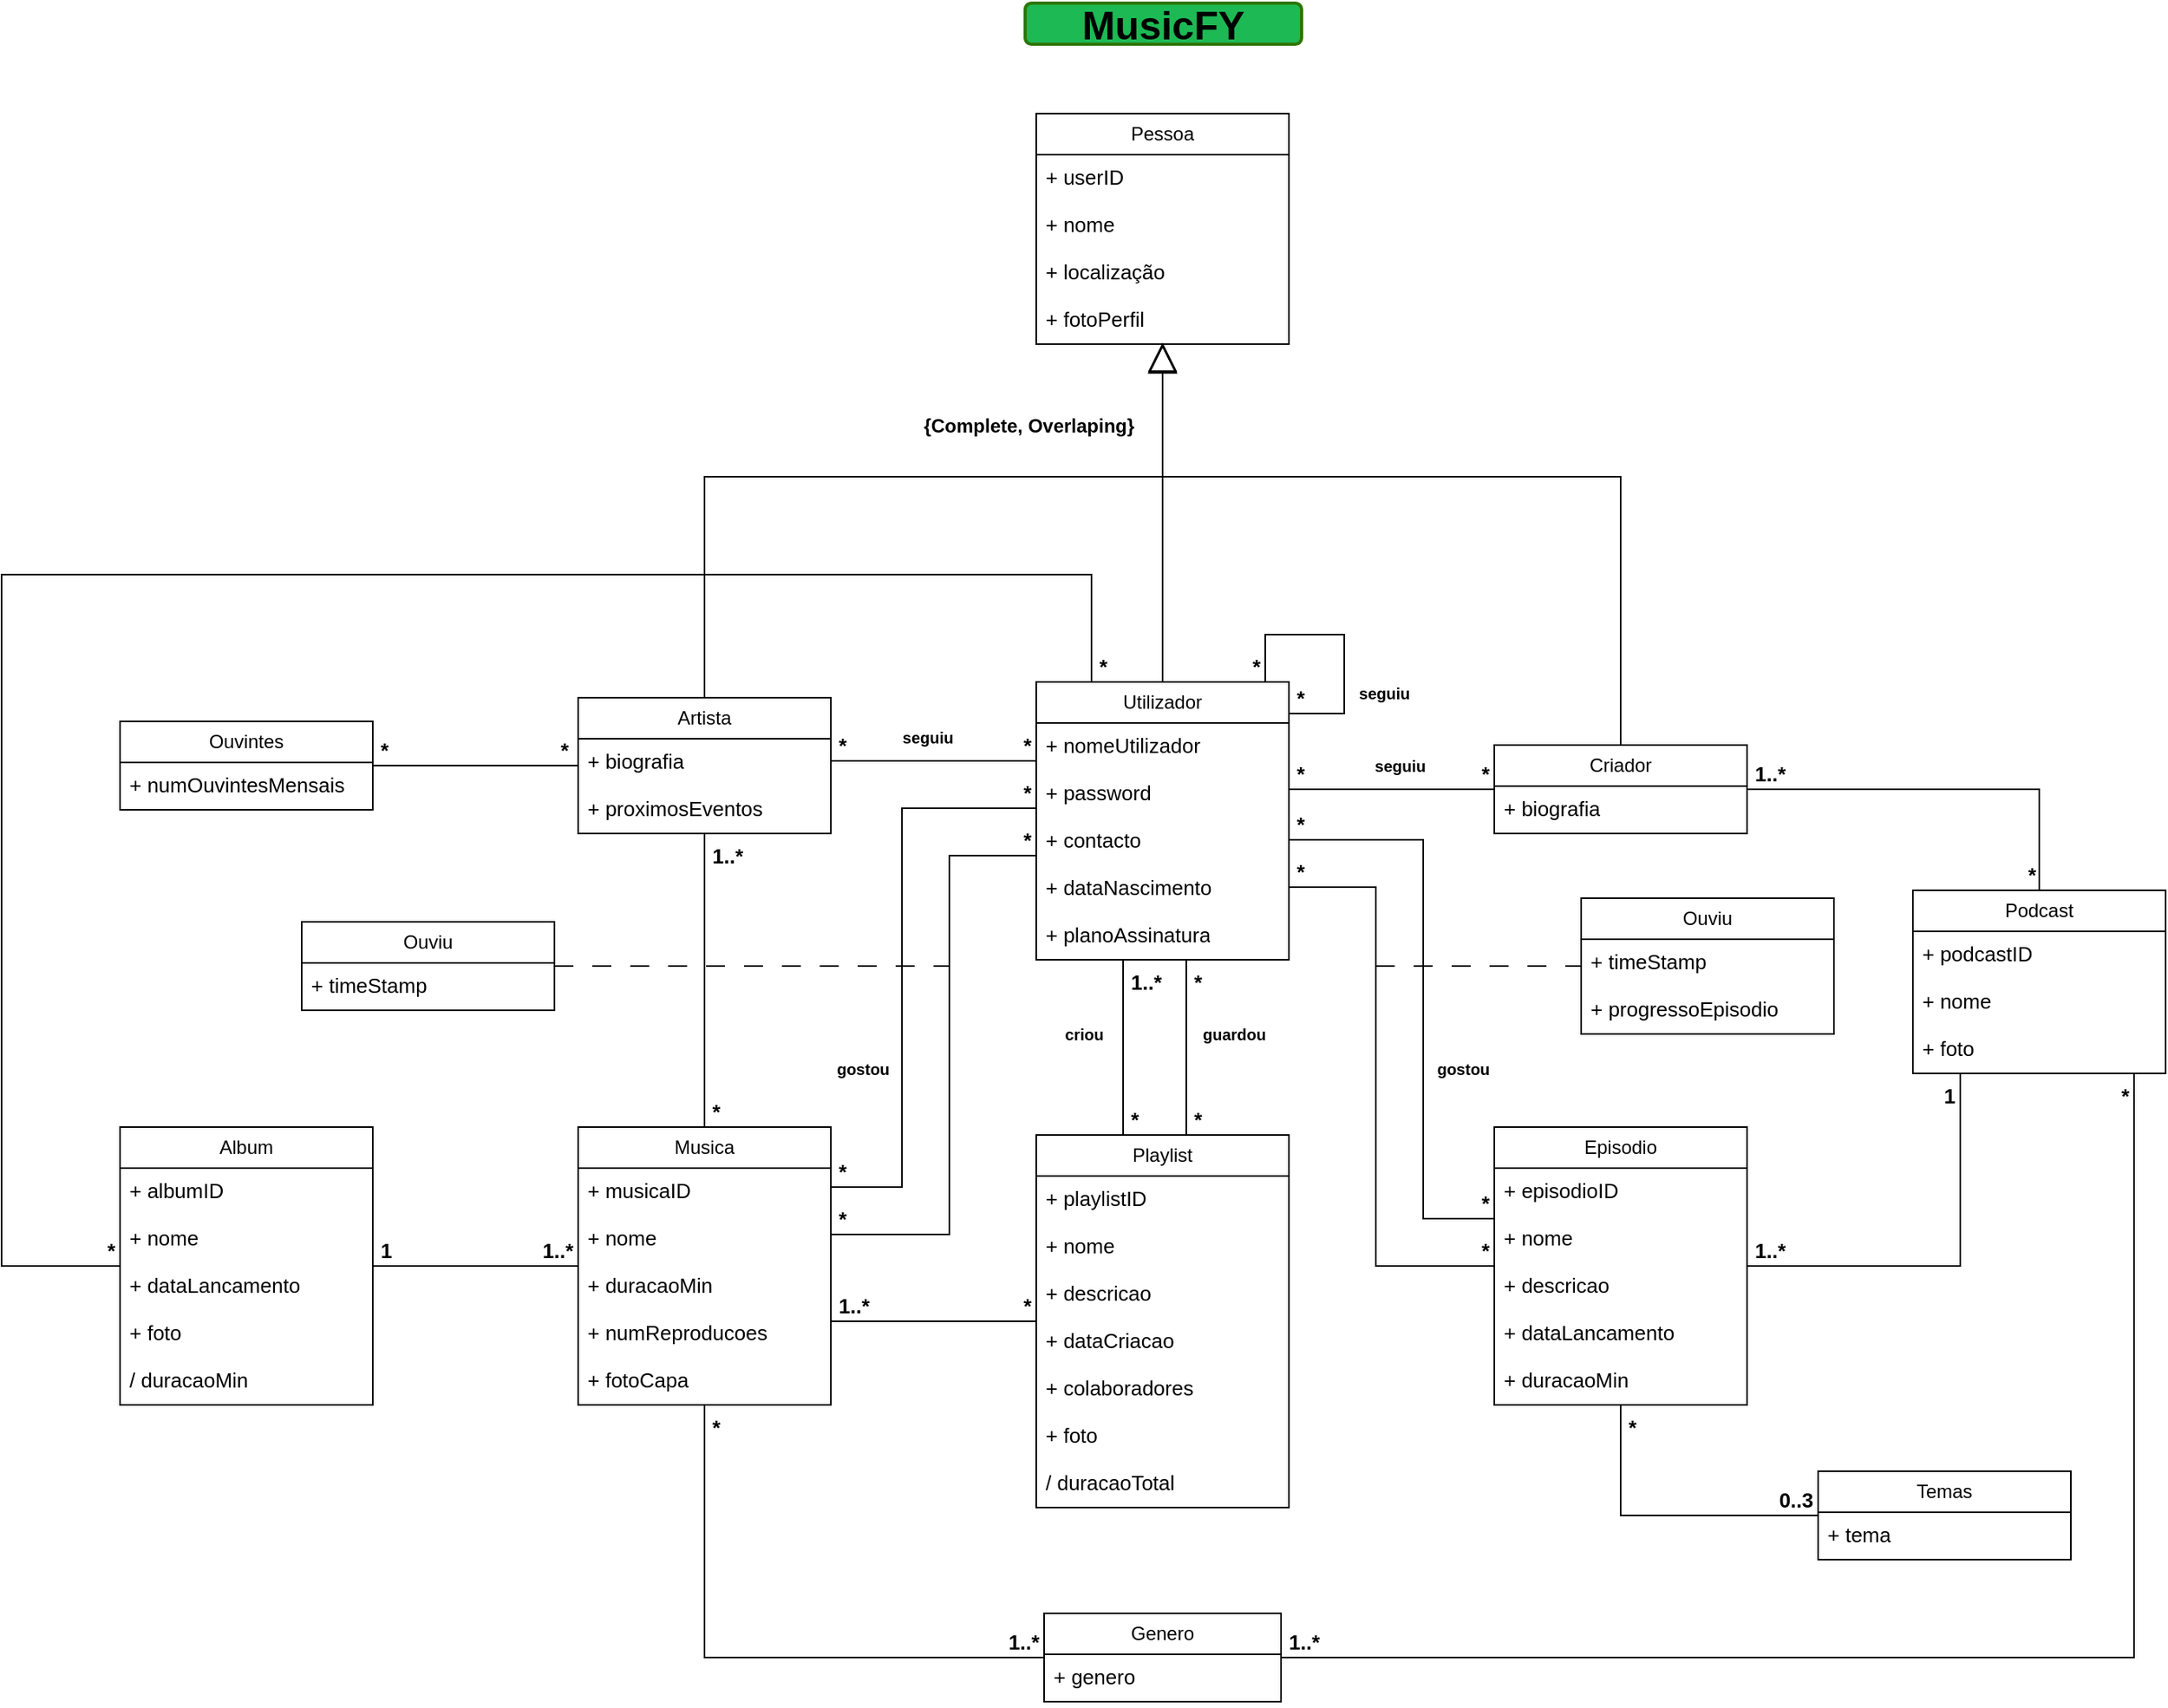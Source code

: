 <mxfile version="24.8.0">
  <diagram name="Page-1" id="qOnNGqMz24hwGzcETxFr">
    <mxGraphModel dx="3057" dy="847" grid="1" gridSize="10" guides="1" tooltips="1" connect="1" arrows="1" fold="1" page="1" pageScale="1" pageWidth="850" pageHeight="1100" math="0" shadow="0">
      <root>
        <mxCell id="0" />
        <mxCell id="1" parent="0" />
        <mxCell id="LYpr6np8xUgFel-0EcRk-18" value="Pessoa" style="swimlane;fontStyle=0;childLayout=stackLayout;horizontal=1;startSize=26;fillColor=none;horizontalStack=0;resizeParent=1;resizeParentMax=0;resizeLast=0;collapsible=1;marginBottom=0;whiteSpace=wrap;html=1;" parent="1" vertex="1">
          <mxGeometry x="345" y="78" width="160" height="146" as="geometry" />
        </mxCell>
        <mxCell id="LYpr6np8xUgFel-0EcRk-19" value="+ userID" style="text;strokeColor=none;fillColor=none;align=left;verticalAlign=top;spacingLeft=4;spacingRight=4;overflow=hidden;rotatable=0;points=[[0,0.5],[1,0.5]];portConstraint=eastwest;whiteSpace=wrap;html=1;fontSize=13;" parent="LYpr6np8xUgFel-0EcRk-18" vertex="1">
          <mxGeometry y="26" width="160" height="30" as="geometry" />
        </mxCell>
        <mxCell id="LYpr6np8xUgFel-0EcRk-20" value="+ nome" style="text;strokeColor=none;fillColor=none;align=left;verticalAlign=top;spacingLeft=4;spacingRight=4;overflow=hidden;rotatable=0;points=[[0,0.5],[1,0.5]];portConstraint=eastwest;whiteSpace=wrap;html=1;fontSize=13;" parent="LYpr6np8xUgFel-0EcRk-18" vertex="1">
          <mxGeometry y="56" width="160" height="30" as="geometry" />
        </mxCell>
        <mxCell id="LYpr6np8xUgFel-0EcRk-21" value="+ localização" style="text;strokeColor=none;fillColor=none;align=left;verticalAlign=top;spacingLeft=4;spacingRight=4;overflow=hidden;rotatable=0;points=[[0,0.5],[1,0.5]];portConstraint=eastwest;whiteSpace=wrap;html=1;fontSize=13;" parent="LYpr6np8xUgFel-0EcRk-18" vertex="1">
          <mxGeometry y="86" width="160" height="30" as="geometry" />
        </mxCell>
        <mxCell id="LYpr6np8xUgFel-0EcRk-22" value="+ fotoPerfil" style="text;strokeColor=none;fillColor=none;align=left;verticalAlign=top;spacingLeft=4;spacingRight=4;overflow=hidden;rotatable=0;points=[[0,0.5],[1,0.5]];portConstraint=eastwest;whiteSpace=wrap;html=1;fontSize=13;" parent="LYpr6np8xUgFel-0EcRk-18" vertex="1">
          <mxGeometry y="116" width="160" height="30" as="geometry" />
        </mxCell>
        <mxCell id="LYpr6np8xUgFel-0EcRk-23" value="Utilizador" style="swimlane;fontStyle=0;childLayout=stackLayout;horizontal=1;startSize=26;fillColor=none;horizontalStack=0;resizeParent=1;resizeParentMax=0;resizeLast=0;collapsible=1;marginBottom=0;whiteSpace=wrap;html=1;" parent="1" vertex="1">
          <mxGeometry x="345" y="438" width="160" height="176" as="geometry" />
        </mxCell>
        <mxCell id="LYpr6np8xUgFel-0EcRk-32" value="+ nomeUtilizador" style="text;strokeColor=none;fillColor=none;align=left;verticalAlign=top;spacingLeft=4;spacingRight=4;overflow=hidden;rotatable=0;points=[[0,0.5],[1,0.5]];portConstraint=eastwest;whiteSpace=wrap;html=1;fontSize=13;" parent="LYpr6np8xUgFel-0EcRk-23" vertex="1">
          <mxGeometry y="26" width="160" height="30" as="geometry" />
        </mxCell>
        <mxCell id="LYpr6np8xUgFel-0EcRk-33" value="+ password" style="text;strokeColor=none;fillColor=none;align=left;verticalAlign=top;spacingLeft=4;spacingRight=4;overflow=hidden;rotatable=0;points=[[0,0.5],[1,0.5]];portConstraint=eastwest;whiteSpace=wrap;html=1;fontSize=13;" parent="LYpr6np8xUgFel-0EcRk-23" vertex="1">
          <mxGeometry y="56" width="160" height="30" as="geometry" />
        </mxCell>
        <mxCell id="LYpr6np8xUgFel-0EcRk-34" value="+ contacto" style="text;strokeColor=none;fillColor=none;align=left;verticalAlign=top;spacingLeft=4;spacingRight=4;overflow=hidden;rotatable=0;points=[[0,0.5],[1,0.5]];portConstraint=eastwest;whiteSpace=wrap;html=1;fontSize=13;" parent="LYpr6np8xUgFel-0EcRk-23" vertex="1">
          <mxGeometry y="86" width="160" height="30" as="geometry" />
        </mxCell>
        <mxCell id="LYpr6np8xUgFel-0EcRk-39" value="+ dataNascimento" style="text;strokeColor=none;fillColor=none;align=left;verticalAlign=top;spacingLeft=4;spacingRight=4;overflow=hidden;rotatable=0;points=[[0,0.5],[1,0.5]];portConstraint=eastwest;whiteSpace=wrap;html=1;fontSize=13;" parent="LYpr6np8xUgFel-0EcRk-23" vertex="1">
          <mxGeometry y="116" width="160" height="30" as="geometry" />
        </mxCell>
        <mxCell id="7EQioC66Jk_MJ72lr7w4-10" value="+ planoAssinatura" style="text;strokeColor=none;fillColor=none;align=left;verticalAlign=top;spacingLeft=4;spacingRight=4;overflow=hidden;rotatable=0;points=[[0,0.5],[1,0.5]];portConstraint=eastwest;whiteSpace=wrap;html=1;fontSize=13;" parent="LYpr6np8xUgFel-0EcRk-23" vertex="1">
          <mxGeometry y="146" width="160" height="30" as="geometry" />
        </mxCell>
        <mxCell id="LYpr6np8xUgFel-0EcRk-27" value="Artista" style="swimlane;fontStyle=0;childLayout=stackLayout;horizontal=1;startSize=26;fillColor=none;horizontalStack=0;resizeParent=1;resizeParentMax=0;resizeLast=0;collapsible=1;marginBottom=0;whiteSpace=wrap;html=1;" parent="1" vertex="1">
          <mxGeometry x="55" y="448" width="160" height="86" as="geometry" />
        </mxCell>
        <mxCell id="LYpr6np8xUgFel-0EcRk-28" value="+ biografia" style="text;strokeColor=none;fillColor=none;align=left;verticalAlign=top;spacingLeft=4;spacingRight=4;overflow=hidden;rotatable=0;points=[[0,0.5],[1,0.5]];portConstraint=eastwest;whiteSpace=wrap;html=1;fontSize=13;" parent="LYpr6np8xUgFel-0EcRk-27" vertex="1">
          <mxGeometry y="26" width="160" height="30" as="geometry" />
        </mxCell>
        <mxCell id="LYpr6np8xUgFel-0EcRk-29" value="+ proximosEventos" style="text;strokeColor=none;fillColor=none;align=left;verticalAlign=top;spacingLeft=4;spacingRight=4;overflow=hidden;rotatable=0;points=[[0,0.5],[1,0.5]];portConstraint=eastwest;whiteSpace=wrap;html=1;fontSize=13;" parent="LYpr6np8xUgFel-0EcRk-27" vertex="1">
          <mxGeometry y="56" width="160" height="30" as="geometry" />
        </mxCell>
        <mxCell id="LYpr6np8xUgFel-0EcRk-31" value="Criador" style="swimlane;fontStyle=0;childLayout=stackLayout;horizontal=1;startSize=26;fillColor=none;horizontalStack=0;resizeParent=1;resizeParentMax=0;resizeLast=0;collapsible=1;marginBottom=0;whiteSpace=wrap;html=1;" parent="1" vertex="1">
          <mxGeometry x="635" y="478" width="160" height="56" as="geometry" />
        </mxCell>
        <mxCell id="LYpr6np8xUgFel-0EcRk-24" value="+ biografia" style="text;strokeColor=none;fillColor=none;align=left;verticalAlign=top;spacingLeft=4;spacingRight=4;overflow=hidden;rotatable=0;points=[[0,0.5],[1,0.5]];portConstraint=eastwest;whiteSpace=wrap;html=1;fontSize=13;" parent="LYpr6np8xUgFel-0EcRk-31" vertex="1">
          <mxGeometry y="26" width="160" height="30" as="geometry" />
        </mxCell>
        <mxCell id="LYpr6np8xUgFel-0EcRk-35" value="" style="endArrow=block;endSize=16;endFill=0;html=1;rounded=0;" parent="1" source="LYpr6np8xUgFel-0EcRk-27" target="LYpr6np8xUgFel-0EcRk-18" edge="1">
          <mxGeometry width="160" relative="1" as="geometry">
            <mxPoint x="370" y="438" as="sourcePoint" />
            <mxPoint x="530" y="438" as="targetPoint" />
            <Array as="points">
              <mxPoint x="135" y="308" />
              <mxPoint x="425" y="308" />
            </Array>
          </mxGeometry>
        </mxCell>
        <mxCell id="LYpr6np8xUgFel-0EcRk-36" value="&lt;font style=&quot;font-size: 12px;&quot;&gt;&lt;b&gt;{Complete, Overlaping}&lt;/b&gt;&lt;/font&gt;" style="endArrow=block;endSize=16;endFill=0;html=1;rounded=0;exitX=0.5;exitY=0;exitDx=0;exitDy=0;" parent="1" source="LYpr6np8xUgFel-0EcRk-23" edge="1">
          <mxGeometry x="0.513" y="85" width="160" relative="1" as="geometry">
            <mxPoint x="425" y="440" as="sourcePoint" />
            <mxPoint x="425" y="223" as="targetPoint" />
            <Array as="points">
              <mxPoint x="425" y="307" />
            </Array>
            <mxPoint as="offset" />
          </mxGeometry>
        </mxCell>
        <mxCell id="LYpr6np8xUgFel-0EcRk-37" value="" style="endArrow=block;endSize=16;endFill=0;html=1;rounded=0;" parent="1" source="LYpr6np8xUgFel-0EcRk-31" target="LYpr6np8xUgFel-0EcRk-18" edge="1">
          <mxGeometry x="-0.225" y="45" width="160" relative="1" as="geometry">
            <mxPoint x="570" y="298" as="sourcePoint" />
            <mxPoint x="460" y="278" as="targetPoint" />
            <Array as="points">
              <mxPoint x="715" y="308" />
              <mxPoint x="425" y="308" />
            </Array>
            <mxPoint as="offset" />
          </mxGeometry>
        </mxCell>
        <mxCell id="LYpr6np8xUgFel-0EcRk-40" value="" style="endArrow=none;html=1;edgeStyle=orthogonalEdgeStyle;rounded=0;verticalAlign=middle;" parent="1" source="LYpr6np8xUgFel-0EcRk-23" target="LYpr6np8xUgFel-0EcRk-23" edge="1">
          <mxGeometry relative="1" as="geometry">
            <mxPoint x="720" y="410" as="sourcePoint" />
            <mxPoint x="880" y="410" as="targetPoint" />
            <Array as="points">
              <mxPoint x="540" y="458" />
              <mxPoint x="540" y="408" />
              <mxPoint x="490" y="408" />
            </Array>
          </mxGeometry>
        </mxCell>
        <mxCell id="LYpr6np8xUgFel-0EcRk-41" value="*" style="edgeLabel;resizable=0;html=1;align=left;verticalAlign=bottom;labelBackgroundColor=none;fontSize=13;fontStyle=1" parent="LYpr6np8xUgFel-0EcRk-40" connectable="0" vertex="1">
          <mxGeometry x="-1" relative="1" as="geometry">
            <mxPoint x="3" as="offset" />
          </mxGeometry>
        </mxCell>
        <mxCell id="LYpr6np8xUgFel-0EcRk-42" value="*" style="edgeLabel;resizable=0;html=1;align=right;verticalAlign=bottom;labelBackgroundColor=none;fontSize=13;fontStyle=1" parent="LYpr6np8xUgFel-0EcRk-40" connectable="0" vertex="1">
          <mxGeometry x="1" relative="1" as="geometry">
            <mxPoint x="-3" as="offset" />
          </mxGeometry>
        </mxCell>
        <mxCell id="LYpr6np8xUgFel-0EcRk-43" value="MusicFY" style="text;align=center;fontStyle=1;verticalAlign=middle;spacingLeft=3;spacingRight=3;strokeColor=#2D7600;rotatable=0;points=[[0,0.5],[1,0.5]];portConstraint=eastwest;fontSize=25;fontColor=#000000;labelBackgroundColor=none;labelBorderColor=none;rounded=1;fillColor=#1DB954;whiteSpace=wrap;html=1;strokeWidth=2;perimeterSpacing=24;" parent="1" vertex="1">
          <mxGeometry x="338" y="8" width="175" height="26" as="geometry" />
        </mxCell>
        <mxCell id="LYpr6np8xUgFel-0EcRk-48" value="seguiu" style="text;html=1;align=center;verticalAlign=middle;resizable=0;points=[];autosize=1;strokeColor=none;fillColor=none;fontSize=10;fontStyle=1" parent="1" vertex="1">
          <mxGeometry x="540" y="430" width="50" height="30" as="geometry" />
        </mxCell>
        <mxCell id="LYpr6np8xUgFel-0EcRk-49" value="" style="endArrow=none;html=1;edgeStyle=orthogonalEdgeStyle;rounded=0;" parent="1" source="LYpr6np8xUgFel-0EcRk-23" target="LYpr6np8xUgFel-0EcRk-27" edge="1">
          <mxGeometry relative="1" as="geometry">
            <mxPoint x="230" y="615" as="sourcePoint" />
            <mxPoint x="390" y="615" as="targetPoint" />
            <Array as="points">
              <mxPoint x="320" y="488" />
              <mxPoint x="320" y="488" />
            </Array>
          </mxGeometry>
        </mxCell>
        <mxCell id="LYpr6np8xUgFel-0EcRk-50" value="*" style="edgeLabel;resizable=0;html=1;align=right;verticalAlign=bottom;fontSize=13;fontStyle=1;labelBackgroundColor=none;" parent="LYpr6np8xUgFel-0EcRk-49" connectable="0" vertex="1">
          <mxGeometry x="-1" relative="1" as="geometry">
            <mxPoint x="-3" as="offset" />
          </mxGeometry>
        </mxCell>
        <mxCell id="LYpr6np8xUgFel-0EcRk-51" value="*" style="edgeLabel;resizable=0;html=1;align=left;verticalAlign=bottom;fontSize=13;fontStyle=1;labelBackgroundColor=none;" parent="LYpr6np8xUgFel-0EcRk-49" connectable="0" vertex="1">
          <mxGeometry x="1" relative="1" as="geometry">
            <mxPoint x="3" as="offset" />
          </mxGeometry>
        </mxCell>
        <mxCell id="LYpr6np8xUgFel-0EcRk-52" value="" style="endArrow=none;html=1;edgeStyle=orthogonalEdgeStyle;rounded=0;" parent="1" source="LYpr6np8xUgFel-0EcRk-23" target="LYpr6np8xUgFel-0EcRk-31" edge="1">
          <mxGeometry relative="1" as="geometry">
            <mxPoint x="520" y="485" as="sourcePoint" />
            <mxPoint x="680" y="485" as="targetPoint" />
            <Array as="points">
              <mxPoint x="540" y="506" />
              <mxPoint x="540" y="506" />
            </Array>
          </mxGeometry>
        </mxCell>
        <mxCell id="LYpr6np8xUgFel-0EcRk-53" value="*" style="edgeLabel;resizable=0;html=1;align=left;verticalAlign=bottom;fontSize=13;fontStyle=1;labelBackgroundColor=none;" parent="LYpr6np8xUgFel-0EcRk-52" connectable="0" vertex="1">
          <mxGeometry x="-1" relative="1" as="geometry">
            <mxPoint x="3" as="offset" />
          </mxGeometry>
        </mxCell>
        <mxCell id="LYpr6np8xUgFel-0EcRk-54" value="*" style="edgeLabel;resizable=0;html=1;align=right;verticalAlign=bottom;fontSize=13;fontStyle=1;labelBackgroundColor=none;" parent="LYpr6np8xUgFel-0EcRk-52" connectable="0" vertex="1">
          <mxGeometry x="1" relative="1" as="geometry">
            <mxPoint x="-3" as="offset" />
          </mxGeometry>
        </mxCell>
        <mxCell id="LYpr6np8xUgFel-0EcRk-55" value="Musica" style="swimlane;fontStyle=0;childLayout=stackLayout;horizontal=1;startSize=26;fillColor=none;horizontalStack=0;resizeParent=1;resizeParentMax=0;resizeLast=0;collapsible=1;marginBottom=0;whiteSpace=wrap;html=1;" parent="1" vertex="1">
          <mxGeometry x="55" y="720" width="160" height="176" as="geometry" />
        </mxCell>
        <mxCell id="LYpr6np8xUgFel-0EcRk-56" value="+ musicaID" style="text;strokeColor=none;fillColor=none;align=left;verticalAlign=top;spacingLeft=4;spacingRight=4;overflow=hidden;rotatable=0;points=[[0,0.5],[1,0.5]];portConstraint=eastwest;whiteSpace=wrap;html=1;fontSize=13;" parent="LYpr6np8xUgFel-0EcRk-55" vertex="1">
          <mxGeometry y="26" width="160" height="30" as="geometry" />
        </mxCell>
        <mxCell id="LYpr6np8xUgFel-0EcRk-57" value="+ nome" style="text;strokeColor=none;fillColor=none;align=left;verticalAlign=top;spacingLeft=4;spacingRight=4;overflow=hidden;rotatable=0;points=[[0,0.5],[1,0.5]];portConstraint=eastwest;whiteSpace=wrap;html=1;fontSize=13;" parent="LYpr6np8xUgFel-0EcRk-55" vertex="1">
          <mxGeometry y="56" width="160" height="30" as="geometry" />
        </mxCell>
        <mxCell id="LYpr6np8xUgFel-0EcRk-58" value="+ duracaoMin" style="text;strokeColor=none;fillColor=none;align=left;verticalAlign=top;spacingLeft=4;spacingRight=4;overflow=hidden;rotatable=0;points=[[0,0.5],[1,0.5]];portConstraint=eastwest;whiteSpace=wrap;html=1;fontSize=13;" parent="LYpr6np8xUgFel-0EcRk-55" vertex="1">
          <mxGeometry y="86" width="160" height="30" as="geometry" />
        </mxCell>
        <mxCell id="LYpr6np8xUgFel-0EcRk-59" value="+ numReproducoes" style="text;strokeColor=none;fillColor=none;align=left;verticalAlign=top;spacingLeft=4;spacingRight=4;overflow=hidden;rotatable=0;points=[[0,0.5],[1,0.5]];portConstraint=eastwest;whiteSpace=wrap;html=1;fontSize=13;" parent="LYpr6np8xUgFel-0EcRk-55" vertex="1">
          <mxGeometry y="116" width="160" height="30" as="geometry" />
        </mxCell>
        <mxCell id="LYpr6np8xUgFel-0EcRk-60" value="+ fotoCapa" style="text;strokeColor=none;fillColor=none;align=left;verticalAlign=top;spacingLeft=4;spacingRight=4;overflow=hidden;rotatable=0;points=[[0,0.5],[1,0.5]];portConstraint=eastwest;whiteSpace=wrap;html=1;fontSize=13;" parent="LYpr6np8xUgFel-0EcRk-55" vertex="1">
          <mxGeometry y="146" width="160" height="30" as="geometry" />
        </mxCell>
        <mxCell id="LYpr6np8xUgFel-0EcRk-61" value="" style="endArrow=none;html=1;edgeStyle=orthogonalEdgeStyle;rounded=0;" parent="1" source="LYpr6np8xUgFel-0EcRk-27" target="LYpr6np8xUgFel-0EcRk-55" edge="1">
          <mxGeometry relative="1" as="geometry">
            <mxPoint x="300" y="665" as="sourcePoint" />
            <mxPoint x="460" y="665" as="targetPoint" />
          </mxGeometry>
        </mxCell>
        <mxCell id="LYpr6np8xUgFel-0EcRk-62" value="1..*" style="edgeLabel;resizable=0;html=1;align=left;verticalAlign=top;fontSize=13;fontStyle=1;labelBackgroundColor=none;" parent="LYpr6np8xUgFel-0EcRk-61" connectable="0" vertex="1">
          <mxGeometry x="-1" relative="1" as="geometry">
            <mxPoint x="3" as="offset" />
          </mxGeometry>
        </mxCell>
        <mxCell id="LYpr6np8xUgFel-0EcRk-63" value="*" style="edgeLabel;resizable=0;html=1;align=left;verticalAlign=bottom;fontSize=13;fontStyle=1;labelBackgroundColor=none;" parent="LYpr6np8xUgFel-0EcRk-61" connectable="0" vertex="1">
          <mxGeometry x="1" relative="1" as="geometry">
            <mxPoint x="3" as="offset" />
          </mxGeometry>
        </mxCell>
        <mxCell id="LYpr6np8xUgFel-0EcRk-64" value="Album" style="swimlane;fontStyle=0;childLayout=stackLayout;horizontal=1;startSize=26;fillColor=none;horizontalStack=0;resizeParent=1;resizeParentMax=0;resizeLast=0;collapsible=1;marginBottom=0;whiteSpace=wrap;html=1;" parent="1" vertex="1">
          <mxGeometry x="-235" y="720" width="160" height="176" as="geometry" />
        </mxCell>
        <mxCell id="LYpr6np8xUgFel-0EcRk-65" value="+ albumID" style="text;strokeColor=none;fillColor=none;align=left;verticalAlign=top;spacingLeft=4;spacingRight=4;overflow=hidden;rotatable=0;points=[[0,0.5],[1,0.5]];portConstraint=eastwest;whiteSpace=wrap;html=1;fontSize=13;" parent="LYpr6np8xUgFel-0EcRk-64" vertex="1">
          <mxGeometry y="26" width="160" height="30" as="geometry" />
        </mxCell>
        <mxCell id="LYpr6np8xUgFel-0EcRk-66" value="+ nome" style="text;strokeColor=none;fillColor=none;align=left;verticalAlign=top;spacingLeft=4;spacingRight=4;overflow=hidden;rotatable=0;points=[[0,0.5],[1,0.5]];portConstraint=eastwest;whiteSpace=wrap;html=1;fontSize=13;" parent="LYpr6np8xUgFel-0EcRk-64" vertex="1">
          <mxGeometry y="56" width="160" height="30" as="geometry" />
        </mxCell>
        <mxCell id="LYpr6np8xUgFel-0EcRk-67" value="+ dataLancamento" style="text;strokeColor=none;fillColor=none;align=left;verticalAlign=top;spacingLeft=4;spacingRight=4;overflow=hidden;rotatable=0;points=[[0,0.5],[1,0.5]];portConstraint=eastwest;whiteSpace=wrap;html=1;fontSize=13;" parent="LYpr6np8xUgFel-0EcRk-64" vertex="1">
          <mxGeometry y="86" width="160" height="30" as="geometry" />
        </mxCell>
        <mxCell id="LYpr6np8xUgFel-0EcRk-68" value="+ foto" style="text;strokeColor=none;fillColor=none;align=left;verticalAlign=top;spacingLeft=4;spacingRight=4;overflow=hidden;rotatable=0;points=[[0,0.5],[1,0.5]];portConstraint=eastwest;whiteSpace=wrap;html=1;fontSize=13;" parent="LYpr6np8xUgFel-0EcRk-64" vertex="1">
          <mxGeometry y="116" width="160" height="30" as="geometry" />
        </mxCell>
        <mxCell id="LYpr6np8xUgFel-0EcRk-69" value="/ duracaoMin" style="text;strokeColor=none;fillColor=none;align=left;verticalAlign=top;spacingLeft=4;spacingRight=4;overflow=hidden;rotatable=0;points=[[0,0.5],[1,0.5]];portConstraint=eastwest;whiteSpace=wrap;html=1;fontSize=13;" parent="LYpr6np8xUgFel-0EcRk-64" vertex="1">
          <mxGeometry y="146" width="160" height="30" as="geometry" />
        </mxCell>
        <mxCell id="LYpr6np8xUgFel-0EcRk-78" value="" style="endArrow=none;html=1;edgeStyle=orthogonalEdgeStyle;rounded=0;" parent="1" source="LYpr6np8xUgFel-0EcRk-64" target="LYpr6np8xUgFel-0EcRk-55" edge="1">
          <mxGeometry relative="1" as="geometry">
            <mxPoint x="-40" y="820" as="sourcePoint" />
            <mxPoint x="120" y="820" as="targetPoint" />
          </mxGeometry>
        </mxCell>
        <mxCell id="LYpr6np8xUgFel-0EcRk-79" value="1" style="edgeLabel;resizable=0;html=1;align=left;verticalAlign=bottom;fontSize=13;fontStyle=1;labelBackgroundColor=none;" parent="LYpr6np8xUgFel-0EcRk-78" connectable="0" vertex="1">
          <mxGeometry x="-1" relative="1" as="geometry">
            <mxPoint x="3" as="offset" />
          </mxGeometry>
        </mxCell>
        <mxCell id="LYpr6np8xUgFel-0EcRk-80" value="1..*" style="edgeLabel;resizable=0;html=1;align=right;verticalAlign=bottom;fontSize=13;fontStyle=1;labelBackgroundColor=none;" parent="LYpr6np8xUgFel-0EcRk-78" connectable="0" vertex="1">
          <mxGeometry x="1" relative="1" as="geometry">
            <mxPoint x="-3" as="offset" />
          </mxGeometry>
        </mxCell>
        <mxCell id="LYpr6np8xUgFel-0EcRk-81" value="Podcast" style="swimlane;fontStyle=0;childLayout=stackLayout;horizontal=1;startSize=26;fillColor=none;horizontalStack=0;resizeParent=1;resizeParentMax=0;resizeLast=0;collapsible=1;marginBottom=0;whiteSpace=wrap;html=1;" parent="1" vertex="1">
          <mxGeometry x="900" y="570" width="160" height="116" as="geometry" />
        </mxCell>
        <mxCell id="LYpr6np8xUgFel-0EcRk-82" value="+ podcastID" style="text;strokeColor=none;fillColor=none;align=left;verticalAlign=top;spacingLeft=4;spacingRight=4;overflow=hidden;rotatable=0;points=[[0,0.5],[1,0.5]];portConstraint=eastwest;whiteSpace=wrap;html=1;fontSize=13;" parent="LYpr6np8xUgFel-0EcRk-81" vertex="1">
          <mxGeometry y="26" width="160" height="30" as="geometry" />
        </mxCell>
        <mxCell id="LYpr6np8xUgFel-0EcRk-83" value="+ nome" style="text;strokeColor=none;fillColor=none;align=left;verticalAlign=top;spacingLeft=4;spacingRight=4;overflow=hidden;rotatable=0;points=[[0,0.5],[1,0.5]];portConstraint=eastwest;whiteSpace=wrap;html=1;fontSize=13;" parent="LYpr6np8xUgFel-0EcRk-81" vertex="1">
          <mxGeometry y="56" width="160" height="30" as="geometry" />
        </mxCell>
        <mxCell id="LYpr6np8xUgFel-0EcRk-85" value="+ foto" style="text;strokeColor=none;fillColor=none;align=left;verticalAlign=top;spacingLeft=4;spacingRight=4;overflow=hidden;rotatable=0;points=[[0,0.5],[1,0.5]];portConstraint=eastwest;whiteSpace=wrap;html=1;fontSize=13;" parent="LYpr6np8xUgFel-0EcRk-81" vertex="1">
          <mxGeometry y="86" width="160" height="30" as="geometry" />
        </mxCell>
        <mxCell id="LYpr6np8xUgFel-0EcRk-87" value="" style="endArrow=none;html=1;edgeStyle=orthogonalEdgeStyle;rounded=0;" parent="1" source="LYpr6np8xUgFel-0EcRk-31" target="LYpr6np8xUgFel-0EcRk-81" edge="1">
          <mxGeometry relative="1" as="geometry">
            <mxPoint x="670" y="575" as="sourcePoint" />
            <mxPoint x="830" y="575" as="targetPoint" />
          </mxGeometry>
        </mxCell>
        <mxCell id="LYpr6np8xUgFel-0EcRk-88" value="1..*" style="edgeLabel;resizable=0;html=1;align=left;verticalAlign=bottom;fontSize=13;fontStyle=1;labelBackgroundColor=none;" parent="LYpr6np8xUgFel-0EcRk-87" connectable="0" vertex="1">
          <mxGeometry x="-1" relative="1" as="geometry">
            <mxPoint x="3" as="offset" />
          </mxGeometry>
        </mxCell>
        <mxCell id="LYpr6np8xUgFel-0EcRk-89" value="*" style="edgeLabel;resizable=0;html=1;align=right;verticalAlign=bottom;fontSize=13;fontStyle=1;labelBackgroundColor=none;" parent="LYpr6np8xUgFel-0EcRk-87" connectable="0" vertex="1">
          <mxGeometry x="1" relative="1" as="geometry">
            <mxPoint x="-2" as="offset" />
          </mxGeometry>
        </mxCell>
        <mxCell id="LYpr6np8xUgFel-0EcRk-90" value="Episodio" style="swimlane;fontStyle=0;childLayout=stackLayout;horizontal=1;startSize=26;fillColor=none;horizontalStack=0;resizeParent=1;resizeParentMax=0;resizeLast=0;collapsible=1;marginBottom=0;whiteSpace=wrap;html=1;" parent="1" vertex="1">
          <mxGeometry x="635" y="720" width="160" height="176" as="geometry" />
        </mxCell>
        <mxCell id="LYpr6np8xUgFel-0EcRk-91" value="+ episodioID" style="text;strokeColor=none;fillColor=none;align=left;verticalAlign=top;spacingLeft=4;spacingRight=4;overflow=hidden;rotatable=0;points=[[0,0.5],[1,0.5]];portConstraint=eastwest;whiteSpace=wrap;html=1;fontSize=13;" parent="LYpr6np8xUgFel-0EcRk-90" vertex="1">
          <mxGeometry y="26" width="160" height="30" as="geometry" />
        </mxCell>
        <mxCell id="LYpr6np8xUgFel-0EcRk-92" value="+ nome" style="text;strokeColor=none;fillColor=none;align=left;verticalAlign=top;spacingLeft=4;spacingRight=4;overflow=hidden;rotatable=0;points=[[0,0.5],[1,0.5]];portConstraint=eastwest;whiteSpace=wrap;html=1;fontSize=13;" parent="LYpr6np8xUgFel-0EcRk-90" vertex="1">
          <mxGeometry y="56" width="160" height="30" as="geometry" />
        </mxCell>
        <mxCell id="LYpr6np8xUgFel-0EcRk-94" value="+ descricao" style="text;strokeColor=none;fillColor=none;align=left;verticalAlign=top;spacingLeft=4;spacingRight=4;overflow=hidden;rotatable=0;points=[[0,0.5],[1,0.5]];portConstraint=eastwest;whiteSpace=wrap;html=1;fontSize=13;" parent="LYpr6np8xUgFel-0EcRk-90" vertex="1">
          <mxGeometry y="86" width="160" height="30" as="geometry" />
        </mxCell>
        <mxCell id="LYpr6np8xUgFel-0EcRk-93" value="+ dataLancamento" style="text;strokeColor=none;fillColor=none;align=left;verticalAlign=top;spacingLeft=4;spacingRight=4;overflow=hidden;rotatable=0;points=[[0,0.5],[1,0.5]];portConstraint=eastwest;whiteSpace=wrap;html=1;fontSize=13;" parent="LYpr6np8xUgFel-0EcRk-90" vertex="1">
          <mxGeometry y="116" width="160" height="30" as="geometry" />
        </mxCell>
        <mxCell id="LYpr6np8xUgFel-0EcRk-95" value="+ duracaoMin" style="text;strokeColor=none;fillColor=none;align=left;verticalAlign=top;spacingLeft=4;spacingRight=4;overflow=hidden;rotatable=0;points=[[0,0.5],[1,0.5]];portConstraint=eastwest;whiteSpace=wrap;html=1;fontSize=13;" parent="LYpr6np8xUgFel-0EcRk-90" vertex="1">
          <mxGeometry y="146" width="160" height="30" as="geometry" />
        </mxCell>
        <mxCell id="LYpr6np8xUgFel-0EcRk-96" value="" style="endArrow=none;html=1;edgeStyle=orthogonalEdgeStyle;rounded=0;" parent="1" source="LYpr6np8xUgFel-0EcRk-81" target="LYpr6np8xUgFel-0EcRk-90" edge="1">
          <mxGeometry relative="1" as="geometry">
            <mxPoint x="390" y="959.25" as="sourcePoint" />
            <mxPoint x="550" y="959.25" as="targetPoint" />
            <Array as="points">
              <mxPoint x="930" y="808" />
            </Array>
          </mxGeometry>
        </mxCell>
        <mxCell id="LYpr6np8xUgFel-0EcRk-97" value="1" style="edgeLabel;resizable=0;html=1;align=right;verticalAlign=top;fontSize=13;fontStyle=1;labelBackgroundColor=none;" parent="LYpr6np8xUgFel-0EcRk-96" connectable="0" vertex="1">
          <mxGeometry x="-1" relative="1" as="geometry">
            <mxPoint x="-3" as="offset" />
          </mxGeometry>
        </mxCell>
        <mxCell id="LYpr6np8xUgFel-0EcRk-98" value="1..*" style="edgeLabel;resizable=0;html=1;align=left;verticalAlign=bottom;fontSize=13;fontStyle=1;labelBackgroundColor=none;" parent="LYpr6np8xUgFel-0EcRk-96" connectable="0" vertex="1">
          <mxGeometry x="1" relative="1" as="geometry">
            <mxPoint x="3" as="offset" />
          </mxGeometry>
        </mxCell>
        <mxCell id="LYpr6np8xUgFel-0EcRk-99" value="Genero" style="swimlane;fontStyle=0;childLayout=stackLayout;horizontal=1;startSize=26;fillColor=none;horizontalStack=0;resizeParent=1;resizeParentMax=0;resizeLast=0;collapsible=1;marginBottom=0;whiteSpace=wrap;html=1;" parent="1" vertex="1">
          <mxGeometry x="350" y="1028" width="150" height="56" as="geometry" />
        </mxCell>
        <mxCell id="LYpr6np8xUgFel-0EcRk-101" value="+ genero" style="text;strokeColor=none;fillColor=none;align=left;verticalAlign=top;spacingLeft=4;spacingRight=4;overflow=hidden;rotatable=0;points=[[0,0.5],[1,0.5]];portConstraint=eastwest;whiteSpace=wrap;html=1;fontSize=13;" parent="LYpr6np8xUgFel-0EcRk-99" vertex="1">
          <mxGeometry y="26" width="150" height="30" as="geometry" />
        </mxCell>
        <mxCell id="LYpr6np8xUgFel-0EcRk-105" value="Playlist" style="swimlane;fontStyle=0;childLayout=stackLayout;horizontal=1;startSize=26;fillColor=none;horizontalStack=0;resizeParent=1;resizeParentMax=0;resizeLast=0;collapsible=1;marginBottom=0;whiteSpace=wrap;html=1;" parent="1" vertex="1">
          <mxGeometry x="345" y="725" width="160" height="236" as="geometry" />
        </mxCell>
        <mxCell id="LYpr6np8xUgFel-0EcRk-106" value="+ playlistID" style="text;strokeColor=none;fillColor=none;align=left;verticalAlign=top;spacingLeft=4;spacingRight=4;overflow=hidden;rotatable=0;points=[[0,0.5],[1,0.5]];portConstraint=eastwest;whiteSpace=wrap;html=1;fontSize=13;" parent="LYpr6np8xUgFel-0EcRk-105" vertex="1">
          <mxGeometry y="26" width="160" height="30" as="geometry" />
        </mxCell>
        <mxCell id="LYpr6np8xUgFel-0EcRk-107" value="+ nome" style="text;strokeColor=none;fillColor=none;align=left;verticalAlign=top;spacingLeft=4;spacingRight=4;overflow=hidden;rotatable=0;points=[[0,0.5],[1,0.5]];portConstraint=eastwest;whiteSpace=wrap;html=1;fontSize=13;" parent="LYpr6np8xUgFel-0EcRk-105" vertex="1">
          <mxGeometry y="56" width="160" height="30" as="geometry" />
        </mxCell>
        <mxCell id="LYpr6np8xUgFel-0EcRk-108" value="+ descricao" style="text;strokeColor=none;fillColor=none;align=left;verticalAlign=top;spacingLeft=4;spacingRight=4;overflow=hidden;rotatable=0;points=[[0,0.5],[1,0.5]];portConstraint=eastwest;whiteSpace=wrap;html=1;fontSize=13;" parent="LYpr6np8xUgFel-0EcRk-105" vertex="1">
          <mxGeometry y="86" width="160" height="30" as="geometry" />
        </mxCell>
        <mxCell id="LYpr6np8xUgFel-0EcRk-111" value="+ dataCriacao" style="text;strokeColor=none;fillColor=none;align=left;verticalAlign=top;spacingLeft=4;spacingRight=4;overflow=hidden;rotatable=0;points=[[0,0.5],[1,0.5]];portConstraint=eastwest;whiteSpace=wrap;html=1;fontSize=13;" parent="LYpr6np8xUgFel-0EcRk-105" vertex="1">
          <mxGeometry y="116" width="160" height="30" as="geometry" />
        </mxCell>
        <mxCell id="LYpr6np8xUgFel-0EcRk-112" value="+ colaboradores" style="text;strokeColor=none;fillColor=none;align=left;verticalAlign=top;spacingLeft=4;spacingRight=4;overflow=hidden;rotatable=0;points=[[0,0.5],[1,0.5]];portConstraint=eastwest;whiteSpace=wrap;html=1;fontSize=13;" parent="LYpr6np8xUgFel-0EcRk-105" vertex="1">
          <mxGeometry y="146" width="160" height="30" as="geometry" />
        </mxCell>
        <mxCell id="LYpr6np8xUgFel-0EcRk-109" value="+ foto" style="text;strokeColor=none;fillColor=none;align=left;verticalAlign=top;spacingLeft=4;spacingRight=4;overflow=hidden;rotatable=0;points=[[0,0.5],[1,0.5]];portConstraint=eastwest;whiteSpace=wrap;html=1;fontSize=13;" parent="LYpr6np8xUgFel-0EcRk-105" vertex="1">
          <mxGeometry y="176" width="160" height="30" as="geometry" />
        </mxCell>
        <mxCell id="LYpr6np8xUgFel-0EcRk-110" value="/ duracaoTotal" style="text;strokeColor=none;fillColor=none;align=left;verticalAlign=top;spacingLeft=4;spacingRight=4;overflow=hidden;rotatable=0;points=[[0,0.5],[1,0.5]];portConstraint=eastwest;whiteSpace=wrap;html=1;fontSize=13;" parent="LYpr6np8xUgFel-0EcRk-105" vertex="1">
          <mxGeometry y="206" width="160" height="30" as="geometry" />
        </mxCell>
        <mxCell id="LYpr6np8xUgFel-0EcRk-125" value="" style="endArrow=none;html=1;edgeStyle=orthogonalEdgeStyle;rounded=0;" parent="1" source="LYpr6np8xUgFel-0EcRk-23" target="LYpr6np8xUgFel-0EcRk-105" edge="1">
          <mxGeometry relative="1" as="geometry">
            <mxPoint x="370" y="673" as="sourcePoint" />
            <mxPoint x="530" y="673" as="targetPoint" />
            <Array as="points">
              <mxPoint x="400" y="663" />
              <mxPoint x="400" y="663" />
            </Array>
          </mxGeometry>
        </mxCell>
        <mxCell id="LYpr6np8xUgFel-0EcRk-126" value="1..*" style="edgeLabel;resizable=0;html=1;align=left;verticalAlign=top;fontSize=13;fontStyle=1;labelBackgroundColor=none;" parent="LYpr6np8xUgFel-0EcRk-125" connectable="0" vertex="1">
          <mxGeometry x="-1" relative="1" as="geometry">
            <mxPoint x="3" as="offset" />
          </mxGeometry>
        </mxCell>
        <mxCell id="LYpr6np8xUgFel-0EcRk-127" value="*" style="edgeLabel;resizable=0;html=1;align=left;verticalAlign=bottom;fontSize=13;fontStyle=1;labelBackgroundColor=none;" parent="LYpr6np8xUgFel-0EcRk-125" connectable="0" vertex="1">
          <mxGeometry x="1" relative="1" as="geometry">
            <mxPoint x="3" as="offset" />
          </mxGeometry>
        </mxCell>
        <mxCell id="LYpr6np8xUgFel-0EcRk-128" value="" style="endArrow=none;html=1;edgeStyle=orthogonalEdgeStyle;rounded=0;" parent="1" source="LYpr6np8xUgFel-0EcRk-23" target="LYpr6np8xUgFel-0EcRk-105" edge="1">
          <mxGeometry relative="1" as="geometry">
            <mxPoint x="460" y="683" as="sourcePoint" />
            <mxPoint x="620" y="683" as="targetPoint" />
            <Array as="points">
              <mxPoint x="440" y="653" />
              <mxPoint x="440" y="653" />
            </Array>
          </mxGeometry>
        </mxCell>
        <mxCell id="LYpr6np8xUgFel-0EcRk-129" value="*" style="edgeLabel;resizable=0;html=1;align=left;verticalAlign=top;fontSize=13;fontStyle=1;labelBackgroundColor=none;" parent="LYpr6np8xUgFel-0EcRk-128" connectable="0" vertex="1">
          <mxGeometry x="-1" relative="1" as="geometry">
            <mxPoint x="3" as="offset" />
          </mxGeometry>
        </mxCell>
        <mxCell id="LYpr6np8xUgFel-0EcRk-130" value="*" style="edgeLabel;resizable=0;html=1;align=left;verticalAlign=bottom;fontSize=13;fontStyle=1;labelBackgroundColor=none;" parent="LYpr6np8xUgFel-0EcRk-128" connectable="0" vertex="1">
          <mxGeometry x="1" relative="1" as="geometry">
            <mxPoint x="3" as="offset" />
          </mxGeometry>
        </mxCell>
        <mxCell id="LYpr6np8xUgFel-0EcRk-143" value="" style="endArrow=none;html=1;edgeStyle=orthogonalEdgeStyle;rounded=0;" parent="1" source="LYpr6np8xUgFel-0EcRk-55" target="LYpr6np8xUgFel-0EcRk-105" edge="1">
          <mxGeometry relative="1" as="geometry">
            <mxPoint x="280" y="858" as="sourcePoint" />
            <mxPoint x="440" y="858" as="targetPoint" />
            <Array as="points">
              <mxPoint x="260" y="843" />
              <mxPoint x="260" y="843" />
            </Array>
          </mxGeometry>
        </mxCell>
        <mxCell id="LYpr6np8xUgFel-0EcRk-144" value="1..*" style="edgeLabel;resizable=0;html=1;align=left;verticalAlign=bottom;fontSize=13;fontStyle=1;labelBackgroundColor=none;" parent="LYpr6np8xUgFel-0EcRk-143" connectable="0" vertex="1">
          <mxGeometry x="-1" relative="1" as="geometry">
            <mxPoint x="3" as="offset" />
          </mxGeometry>
        </mxCell>
        <mxCell id="LYpr6np8xUgFel-0EcRk-145" value="*" style="edgeLabel;resizable=0;html=1;align=right;verticalAlign=bottom;fontSize=13;fontStyle=1;labelBackgroundColor=none;" parent="LYpr6np8xUgFel-0EcRk-143" connectable="0" vertex="1">
          <mxGeometry x="1" relative="1" as="geometry">
            <mxPoint x="-3" as="offset" />
          </mxGeometry>
        </mxCell>
        <mxCell id="LYpr6np8xUgFel-0EcRk-146" value="Ouviu" style="swimlane;fontStyle=0;childLayout=stackLayout;horizontal=1;startSize=26;fillColor=none;horizontalStack=0;resizeParent=1;resizeParentMax=0;resizeLast=0;collapsible=1;marginBottom=0;whiteSpace=wrap;html=1;" parent="1" vertex="1">
          <mxGeometry x="-120" y="590" width="160" height="56" as="geometry" />
        </mxCell>
        <mxCell id="LYpr6np8xUgFel-0EcRk-148" value="+ timeStamp" style="text;strokeColor=none;fillColor=none;align=left;verticalAlign=top;spacingLeft=4;spacingRight=4;overflow=hidden;rotatable=0;points=[[0,0.5],[1,0.5]];portConstraint=eastwest;whiteSpace=wrap;html=1;fontSize=13;" parent="LYpr6np8xUgFel-0EcRk-146" vertex="1">
          <mxGeometry y="26" width="160" height="30" as="geometry" />
        </mxCell>
        <mxCell id="LYpr6np8xUgFel-0EcRk-159" value="" style="endArrow=none;html=1;edgeStyle=orthogonalEdgeStyle;rounded=0;" parent="1" source="LYpr6np8xUgFel-0EcRk-55" target="LYpr6np8xUgFel-0EcRk-99" edge="1">
          <mxGeometry relative="1" as="geometry">
            <mxPoint x="130" y="1018" as="sourcePoint" />
            <mxPoint x="290" y="1018" as="targetPoint" />
            <Array as="points">
              <mxPoint x="135" y="1056" />
            </Array>
          </mxGeometry>
        </mxCell>
        <mxCell id="LYpr6np8xUgFel-0EcRk-160" value="*" style="edgeLabel;resizable=0;html=1;align=left;verticalAlign=top;fontSize=13;fontStyle=1;labelBackgroundColor=none;" parent="LYpr6np8xUgFel-0EcRk-159" connectable="0" vertex="1">
          <mxGeometry x="-1" relative="1" as="geometry">
            <mxPoint x="3" as="offset" />
          </mxGeometry>
        </mxCell>
        <mxCell id="LYpr6np8xUgFel-0EcRk-161" value="1..*" style="edgeLabel;resizable=0;html=1;align=right;verticalAlign=bottom;fontSize=13;fontStyle=1;labelBackgroundColor=none;" parent="LYpr6np8xUgFel-0EcRk-159" connectable="0" vertex="1">
          <mxGeometry x="1" relative="1" as="geometry">
            <mxPoint x="-3" as="offset" />
          </mxGeometry>
        </mxCell>
        <mxCell id="LYpr6np8xUgFel-0EcRk-162" value="" style="endArrow=none;html=1;edgeStyle=orthogonalEdgeStyle;rounded=0;" parent="1" source="LYpr6np8xUgFel-0EcRk-99" target="LYpr6np8xUgFel-0EcRk-81" edge="1">
          <mxGeometry relative="1" as="geometry">
            <mxPoint x="600" y="1058" as="sourcePoint" />
            <mxPoint x="760" y="1058" as="targetPoint" />
            <Array as="points">
              <mxPoint x="1040" y="1056" />
            </Array>
          </mxGeometry>
        </mxCell>
        <mxCell id="LYpr6np8xUgFel-0EcRk-163" value="1..*" style="edgeLabel;resizable=0;html=1;align=left;verticalAlign=bottom;fontSize=13;fontStyle=1;labelBackgroundColor=none;" parent="LYpr6np8xUgFel-0EcRk-162" connectable="0" vertex="1">
          <mxGeometry x="-1" relative="1" as="geometry">
            <mxPoint x="3" as="offset" />
          </mxGeometry>
        </mxCell>
        <mxCell id="LYpr6np8xUgFel-0EcRk-164" value="*" style="edgeLabel;resizable=0;html=1;align=right;verticalAlign=top;fontSize=13;fontStyle=1;labelBackgroundColor=none;" parent="LYpr6np8xUgFel-0EcRk-162" connectable="0" vertex="1">
          <mxGeometry x="1" relative="1" as="geometry">
            <mxPoint x="-3" as="offset" />
          </mxGeometry>
        </mxCell>
        <mxCell id="LYpr6np8xUgFel-0EcRk-165" value="seguiu" style="text;html=1;align=center;verticalAlign=middle;resizable=0;points=[];autosize=1;strokeColor=none;fillColor=none;fontSize=10;fontStyle=1" parent="1" vertex="1">
          <mxGeometry x="251" y="458" width="50" height="30" as="geometry" />
        </mxCell>
        <mxCell id="LYpr6np8xUgFel-0EcRk-166" value="seguiu" style="text;html=1;align=center;verticalAlign=middle;resizable=0;points=[];autosize=1;strokeColor=none;fillColor=none;fontSize=10;fontStyle=1" parent="1" vertex="1">
          <mxGeometry x="550" y="476" width="50" height="30" as="geometry" />
        </mxCell>
        <mxCell id="LYpr6np8xUgFel-0EcRk-169" value="criou" style="text;html=1;align=center;verticalAlign=middle;resizable=0;points=[];autosize=1;strokeColor=none;fillColor=none;fontSize=10;fontStyle=1" parent="1" vertex="1">
          <mxGeometry x="350" y="646" width="50" height="30" as="geometry" />
        </mxCell>
        <mxCell id="LYpr6np8xUgFel-0EcRk-170" value="guardou" style="text;html=1;align=center;verticalAlign=middle;resizable=0;points=[];autosize=1;strokeColor=none;fillColor=none;fontSize=10;fontStyle=1" parent="1" vertex="1">
          <mxGeometry x="440" y="646" width="60" height="30" as="geometry" />
        </mxCell>
        <mxCell id="LYpr6np8xUgFel-0EcRk-172" value="Ouviu" style="swimlane;fontStyle=0;childLayout=stackLayout;horizontal=1;startSize=26;fillColor=none;horizontalStack=0;resizeParent=1;resizeParentMax=0;resizeLast=0;collapsible=1;marginBottom=0;whiteSpace=wrap;html=1;" parent="1" vertex="1">
          <mxGeometry x="690" y="575" width="160" height="86" as="geometry" />
        </mxCell>
        <mxCell id="LYpr6np8xUgFel-0EcRk-173" value="+ timeStamp" style="text;strokeColor=none;fillColor=none;align=left;verticalAlign=top;spacingLeft=4;spacingRight=4;overflow=hidden;rotatable=0;points=[[0,0.5],[1,0.5]];portConstraint=eastwest;whiteSpace=wrap;html=1;fontSize=13;" parent="LYpr6np8xUgFel-0EcRk-172" vertex="1">
          <mxGeometry y="26" width="160" height="30" as="geometry" />
        </mxCell>
        <mxCell id="7EQioC66Jk_MJ72lr7w4-21" value="+ progressoEpisodio" style="text;strokeColor=none;fillColor=none;align=left;verticalAlign=top;spacingLeft=4;spacingRight=4;overflow=hidden;rotatable=0;points=[[0,0.5],[1,0.5]];portConstraint=eastwest;whiteSpace=wrap;html=1;fontSize=13;" parent="LYpr6np8xUgFel-0EcRk-172" vertex="1">
          <mxGeometry y="56" width="160" height="30" as="geometry" />
        </mxCell>
        <mxCell id="LYpr6np8xUgFel-0EcRk-131" value="" style="endArrow=none;html=1;edgeStyle=orthogonalEdgeStyle;rounded=0;" parent="1" source="LYpr6np8xUgFel-0EcRk-23" target="LYpr6np8xUgFel-0EcRk-55" edge="1">
          <mxGeometry relative="1" as="geometry">
            <mxPoint x="230" y="648" as="sourcePoint" />
            <mxPoint x="390" y="648" as="targetPoint" />
            <Array as="points">
              <mxPoint x="260" y="518" />
              <mxPoint x="260" y="758" />
            </Array>
          </mxGeometry>
        </mxCell>
        <mxCell id="LYpr6np8xUgFel-0EcRk-132" value="*" style="edgeLabel;resizable=0;html=1;align=right;verticalAlign=bottom;fontSize=13;fontStyle=1;labelBackgroundColor=none;" parent="LYpr6np8xUgFel-0EcRk-131" connectable="0" vertex="1">
          <mxGeometry x="-1" relative="1" as="geometry">
            <mxPoint x="-3" as="offset" />
          </mxGeometry>
        </mxCell>
        <mxCell id="LYpr6np8xUgFel-0EcRk-133" value="*" style="edgeLabel;resizable=0;html=1;align=left;verticalAlign=bottom;fontSize=13;fontStyle=1;labelBackgroundColor=none;" parent="LYpr6np8xUgFel-0EcRk-131" connectable="0" vertex="1">
          <mxGeometry x="1" relative="1" as="geometry">
            <mxPoint x="3" as="offset" />
          </mxGeometry>
        </mxCell>
        <mxCell id="LYpr6np8xUgFel-0EcRk-137" value="" style="endArrow=none;html=1;edgeStyle=orthogonalEdgeStyle;rounded=0;" parent="1" target="LYpr6np8xUgFel-0EcRk-90" edge="1">
          <mxGeometry relative="1" as="geometry">
            <mxPoint x="590" y="618" as="sourcePoint" />
            <mxPoint x="760" y="648" as="targetPoint" />
            <Array as="points">
              <mxPoint x="590" y="778" />
            </Array>
          </mxGeometry>
        </mxCell>
        <mxCell id="LYpr6np8xUgFel-0EcRk-139" value="*" style="edgeLabel;resizable=0;html=1;align=right;verticalAlign=bottom;fontSize=13;fontStyle=1;labelBackgroundColor=none;" parent="LYpr6np8xUgFel-0EcRk-137" connectable="0" vertex="1">
          <mxGeometry x="1" relative="1" as="geometry">
            <mxPoint x="-3" as="offset" />
          </mxGeometry>
        </mxCell>
        <mxCell id="LYpr6np8xUgFel-0EcRk-177" value="" style="endArrow=none;html=1;edgeStyle=orthogonalEdgeStyle;rounded=0;" parent="1" source="LYpr6np8xUgFel-0EcRk-23" edge="1">
          <mxGeometry relative="1" as="geometry">
            <mxPoint x="505" y="538" as="sourcePoint" />
            <mxPoint x="590" y="618" as="targetPoint" />
            <Array as="points">
              <mxPoint x="590" y="538" />
            </Array>
          </mxGeometry>
        </mxCell>
        <mxCell id="LYpr6np8xUgFel-0EcRk-178" value="*" style="edgeLabel;resizable=0;html=1;align=left;verticalAlign=bottom;fontSize=13;fontStyle=1;labelBackgroundColor=none;" parent="LYpr6np8xUgFel-0EcRk-177" connectable="0" vertex="1">
          <mxGeometry x="-1" relative="1" as="geometry">
            <mxPoint x="3" as="offset" />
          </mxGeometry>
        </mxCell>
        <mxCell id="LYpr6np8xUgFel-0EcRk-192" value="" style="endArrow=none;html=1;edgeStyle=orthogonalEdgeStyle;rounded=0;" parent="1" source="LYpr6np8xUgFel-0EcRk-55" target="LYpr6np8xUgFel-0EcRk-195" edge="1">
          <mxGeometry relative="1" as="geometry">
            <mxPoint x="215" y="788" as="sourcePoint" />
            <mxPoint x="345" y="548" as="targetPoint" />
            <Array as="points">
              <mxPoint x="290" y="788" />
            </Array>
          </mxGeometry>
        </mxCell>
        <mxCell id="LYpr6np8xUgFel-0EcRk-193" value="*" style="edgeLabel;resizable=0;html=1;align=left;verticalAlign=bottom;fontSize=13;fontStyle=1;labelBackgroundColor=none;" parent="LYpr6np8xUgFel-0EcRk-192" connectable="0" vertex="1">
          <mxGeometry x="-1" relative="1" as="geometry">
            <mxPoint x="3" as="offset" />
          </mxGeometry>
        </mxCell>
        <mxCell id="LYpr6np8xUgFel-0EcRk-201" value="" style="group" parent="1" vertex="1" connectable="0">
          <mxGeometry x="550" y="568" width="20" height="240" as="geometry" />
        </mxCell>
        <mxCell id="LYpr6np8xUgFel-0EcRk-140" value="" style="endArrow=none;html=1;edgeStyle=orthogonalEdgeStyle;rounded=0;" parent="LYpr6np8xUgFel-0EcRk-201" source="LYpr6np8xUgFel-0EcRk-23" target="LYpr6np8xUgFel-0EcRk-90" edge="1">
          <mxGeometry relative="1" as="geometry">
            <mxPoint x="-10" y="90" as="sourcePoint" />
            <mxPoint x="150" y="90" as="targetPoint" />
            <Array as="points">
              <mxPoint x="10" />
              <mxPoint x="10" y="240" />
            </Array>
          </mxGeometry>
        </mxCell>
        <mxCell id="LYpr6np8xUgFel-0EcRk-141" value="*" style="edgeLabel;resizable=0;html=1;align=left;verticalAlign=bottom;fontSize=13;fontStyle=1;labelBackgroundColor=none;" parent="LYpr6np8xUgFel-0EcRk-140" connectable="0" vertex="1">
          <mxGeometry x="-1" relative="1" as="geometry">
            <mxPoint x="3" as="offset" />
          </mxGeometry>
        </mxCell>
        <mxCell id="LYpr6np8xUgFel-0EcRk-142" value="*" style="edgeLabel;resizable=0;html=1;align=right;verticalAlign=bottom;fontSize=13;fontStyle=1;labelBackgroundColor=none;" parent="LYpr6np8xUgFel-0EcRk-140" connectable="0" vertex="1">
          <mxGeometry x="1" relative="1" as="geometry">
            <mxPoint x="-3" as="offset" />
          </mxGeometry>
        </mxCell>
        <mxCell id="LYpr6np8xUgFel-0EcRk-200" value="" style="shape=waypoint;sketch=0;fillStyle=solid;size=6;pointerEvents=1;points=[];fillColor=none;resizable=0;rotatable=0;perimeter=centerPerimeter;snapToPoint=1;strokeColor=none;" parent="LYpr6np8xUgFel-0EcRk-201" vertex="1">
          <mxGeometry y="40" width="20" height="20" as="geometry" />
        </mxCell>
        <mxCell id="LYpr6np8xUgFel-0EcRk-202" value="" style="group" parent="1" vertex="1" connectable="0">
          <mxGeometry x="280" y="548" width="20" height="80" as="geometry" />
        </mxCell>
        <mxCell id="LYpr6np8xUgFel-0EcRk-134" value="" style="endArrow=none;html=1;edgeStyle=orthogonalEdgeStyle;rounded=0;" parent="LYpr6np8xUgFel-0EcRk-202" source="LYpr6np8xUgFel-0EcRk-195" target="LYpr6np8xUgFel-0EcRk-23" edge="1">
          <mxGeometry relative="1" as="geometry">
            <mxPoint x="-30" y="270" as="sourcePoint" />
            <mxPoint x="130" y="270" as="targetPoint" />
            <Array as="points">
              <mxPoint x="10" />
            </Array>
          </mxGeometry>
        </mxCell>
        <mxCell id="LYpr6np8xUgFel-0EcRk-136" value="*" style="edgeLabel;resizable=0;html=1;align=right;verticalAlign=bottom;fontSize=13;fontStyle=1;labelBackgroundColor=none;" parent="LYpr6np8xUgFel-0EcRk-134" connectable="0" vertex="1">
          <mxGeometry x="1" relative="1" as="geometry">
            <mxPoint x="-3" as="offset" />
          </mxGeometry>
        </mxCell>
        <mxCell id="LYpr6np8xUgFel-0EcRk-195" value="" style="shape=waypoint;sketch=0;fillStyle=solid;size=6;pointerEvents=1;points=[];fillColor=none;resizable=0;rotatable=0;perimeter=centerPerimeter;snapToPoint=1;strokeColor=none;" parent="LYpr6np8xUgFel-0EcRk-202" vertex="1">
          <mxGeometry y="60" width="20" height="20" as="geometry" />
        </mxCell>
        <mxCell id="LYpr6np8xUgFel-0EcRk-203" value="" style="endArrow=none;html=1;edgeStyle=orthogonalEdgeStyle;rounded=0;dashed=1;dashPattern=12 12;" parent="1" source="LYpr6np8xUgFel-0EcRk-200" target="LYpr6np8xUgFel-0EcRk-172" edge="1">
          <mxGeometry relative="1" as="geometry">
            <mxPoint x="570" y="638" as="sourcePoint" />
            <mxPoint x="730" y="638" as="targetPoint" />
          </mxGeometry>
        </mxCell>
        <mxCell id="LYpr6np8xUgFel-0EcRk-206" value="" style="endArrow=none;html=1;edgeStyle=orthogonalEdgeStyle;rounded=0;dashed=1;dashPattern=12 12;" parent="1" source="LYpr6np8xUgFel-0EcRk-146" target="LYpr6np8xUgFel-0EcRk-195" edge="1">
          <mxGeometry relative="1" as="geometry">
            <mxPoint x="140" y="628" as="sourcePoint" />
            <mxPoint x="230" y="608" as="targetPoint" />
          </mxGeometry>
        </mxCell>
        <mxCell id="LYpr6np8xUgFel-0EcRk-209" value="gostou" style="text;html=1;align=center;verticalAlign=middle;resizable=0;points=[];autosize=1;strokeColor=none;fillColor=none;fontSize=10;fontStyle=1" parent="1" vertex="1">
          <mxGeometry x="210" y="668" width="50" height="30" as="geometry" />
        </mxCell>
        <mxCell id="LYpr6np8xUgFel-0EcRk-210" value="gostou" style="text;html=1;align=center;verticalAlign=middle;resizable=0;points=[];autosize=1;strokeColor=none;fillColor=none;fontSize=10;fontStyle=1" parent="1" vertex="1">
          <mxGeometry x="590" y="668" width="50" height="30" as="geometry" />
        </mxCell>
        <mxCell id="7EQioC66Jk_MJ72lr7w4-1" value="Ouvintes" style="swimlane;fontStyle=0;childLayout=stackLayout;horizontal=1;startSize=26;fillColor=none;horizontalStack=0;resizeParent=1;resizeParentMax=0;resizeLast=0;collapsible=1;marginBottom=0;whiteSpace=wrap;html=1;" parent="1" vertex="1">
          <mxGeometry x="-235" y="463" width="160" height="56" as="geometry" />
        </mxCell>
        <mxCell id="LYpr6np8xUgFel-0EcRk-30" value="+ numOuvintesMensais" style="text;strokeColor=none;fillColor=none;align=left;verticalAlign=top;spacingLeft=4;spacingRight=4;overflow=hidden;rotatable=0;points=[[0,0.5],[1,0.5]];portConstraint=eastwest;whiteSpace=wrap;html=1;fontSize=13;" parent="7EQioC66Jk_MJ72lr7w4-1" vertex="1">
          <mxGeometry y="26" width="160" height="30" as="geometry" />
        </mxCell>
        <mxCell id="7EQioC66Jk_MJ72lr7w4-7" value="" style="endArrow=none;html=1;edgeStyle=orthogonalEdgeStyle;rounded=0;" parent="1" source="7EQioC66Jk_MJ72lr7w4-1" target="LYpr6np8xUgFel-0EcRk-27" edge="1">
          <mxGeometry relative="1" as="geometry">
            <mxPoint x="-80" y="448" as="sourcePoint" />
            <mxPoint x="80" y="448" as="targetPoint" />
          </mxGeometry>
        </mxCell>
        <mxCell id="7EQioC66Jk_MJ72lr7w4-8" value="*" style="edgeLabel;resizable=0;html=1;align=left;verticalAlign=bottom;labelBackgroundColor=none;fontStyle=1;fontSize=13;" parent="7EQioC66Jk_MJ72lr7w4-7" connectable="0" vertex="1">
          <mxGeometry x="-1" relative="1" as="geometry">
            <mxPoint x="3" as="offset" />
          </mxGeometry>
        </mxCell>
        <mxCell id="7EQioC66Jk_MJ72lr7w4-9" value="*" style="edgeLabel;resizable=0;html=1;align=right;verticalAlign=bottom;fontSize=13;fontStyle=1;labelBackgroundColor=none;" parent="7EQioC66Jk_MJ72lr7w4-7" connectable="0" vertex="1">
          <mxGeometry x="1" relative="1" as="geometry">
            <mxPoint x="-6" as="offset" />
          </mxGeometry>
        </mxCell>
        <mxCell id="7EQioC66Jk_MJ72lr7w4-12" value="Temas" style="swimlane;fontStyle=0;childLayout=stackLayout;horizontal=1;startSize=26;fillColor=none;horizontalStack=0;resizeParent=1;resizeParentMax=0;resizeLast=0;collapsible=1;marginBottom=0;whiteSpace=wrap;html=1;" parent="1" vertex="1">
          <mxGeometry x="840" y="938" width="160" height="56" as="geometry" />
        </mxCell>
        <mxCell id="7EQioC66Jk_MJ72lr7w4-11" value="+ tema" style="text;strokeColor=none;fillColor=none;align=left;verticalAlign=top;spacingLeft=4;spacingRight=4;overflow=hidden;rotatable=0;points=[[0,0.5],[1,0.5]];portConstraint=eastwest;whiteSpace=wrap;html=1;fontSize=13;" parent="7EQioC66Jk_MJ72lr7w4-12" vertex="1">
          <mxGeometry y="26" width="160" height="30" as="geometry" />
        </mxCell>
        <mxCell id="7EQioC66Jk_MJ72lr7w4-18" value="" style="endArrow=none;html=1;edgeStyle=orthogonalEdgeStyle;rounded=0;" parent="1" source="LYpr6np8xUgFel-0EcRk-90" target="7EQioC66Jk_MJ72lr7w4-12" edge="1">
          <mxGeometry relative="1" as="geometry">
            <mxPoint x="660" y="998" as="sourcePoint" />
            <mxPoint x="820" y="998" as="targetPoint" />
            <Array as="points">
              <mxPoint x="715" y="966" />
            </Array>
          </mxGeometry>
        </mxCell>
        <mxCell id="7EQioC66Jk_MJ72lr7w4-19" value="*" style="edgeLabel;resizable=0;html=1;align=left;verticalAlign=top;labelBackgroundColor=none;fontSize=13;fontStyle=1" parent="7EQioC66Jk_MJ72lr7w4-18" connectable="0" vertex="1">
          <mxGeometry x="-1" relative="1" as="geometry">
            <mxPoint x="3" as="offset" />
          </mxGeometry>
        </mxCell>
        <mxCell id="7EQioC66Jk_MJ72lr7w4-20" value="0..3" style="edgeLabel;resizable=0;html=1;align=right;verticalAlign=bottom;labelBackgroundColor=none;fontStyle=1;fontSize=13;" parent="7EQioC66Jk_MJ72lr7w4-18" connectable="0" vertex="1">
          <mxGeometry x="1" relative="1" as="geometry">
            <mxPoint x="-3" as="offset" />
          </mxGeometry>
        </mxCell>
        <mxCell id="XUqvNqtTJHCbnaMkEpj--1" value="" style="endArrow=none;html=1;edgeStyle=orthogonalEdgeStyle;rounded=0;" edge="1" parent="1" source="LYpr6np8xUgFel-0EcRk-23" target="LYpr6np8xUgFel-0EcRk-64">
          <mxGeometry relative="1" as="geometry">
            <mxPoint x="-260" y="320" as="sourcePoint" />
            <mxPoint x="-100" y="320" as="targetPoint" />
            <Array as="points">
              <mxPoint x="380" y="370" />
              <mxPoint x="-310" y="370" />
              <mxPoint x="-310" y="808" />
            </Array>
          </mxGeometry>
        </mxCell>
        <mxCell id="XUqvNqtTJHCbnaMkEpj--2" value="*" style="edgeLabel;resizable=0;html=1;align=left;verticalAlign=bottom;labelBackgroundColor=none;fontSize=13;fontStyle=1" connectable="0" vertex="1" parent="XUqvNqtTJHCbnaMkEpj--1">
          <mxGeometry x="-1" relative="1" as="geometry">
            <mxPoint x="3" as="offset" />
          </mxGeometry>
        </mxCell>
        <mxCell id="XUqvNqtTJHCbnaMkEpj--3" value="*" style="edgeLabel;resizable=0;html=1;align=right;verticalAlign=bottom;labelBackgroundColor=none;fontSize=13;fontStyle=1" connectable="0" vertex="1" parent="XUqvNqtTJHCbnaMkEpj--1">
          <mxGeometry x="1" relative="1" as="geometry">
            <mxPoint x="-3" as="offset" />
          </mxGeometry>
        </mxCell>
      </root>
    </mxGraphModel>
  </diagram>
</mxfile>
